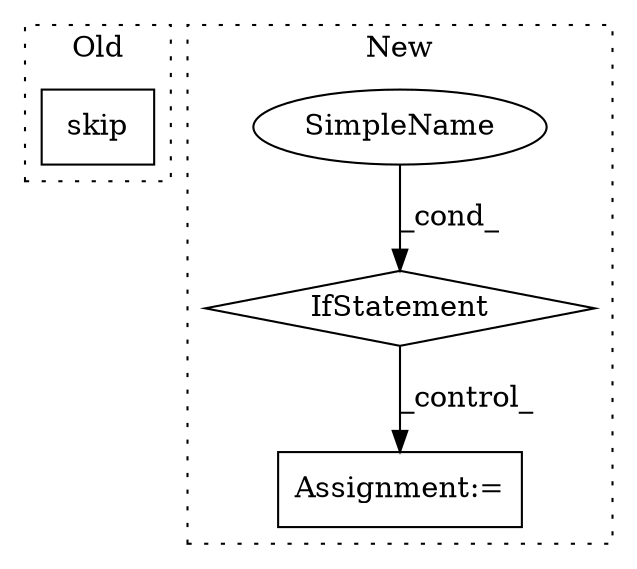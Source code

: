 digraph G {
subgraph cluster0 {
1 [label="skip" a="32" s="1683,1726" l="5,1" shape="box"];
label = "Old";
style="dotted";
}
subgraph cluster1 {
2 [label="IfStatement" a="25" s="1661,1680" l="4,2" shape="diamond"];
3 [label="Assignment:=" a="7" s="1742" l="1" shape="box"];
4 [label="SimpleName" a="42" s="1665" l="15" shape="ellipse"];
label = "New";
style="dotted";
}
2 -> 3 [label="_control_"];
4 -> 2 [label="_cond_"];
}